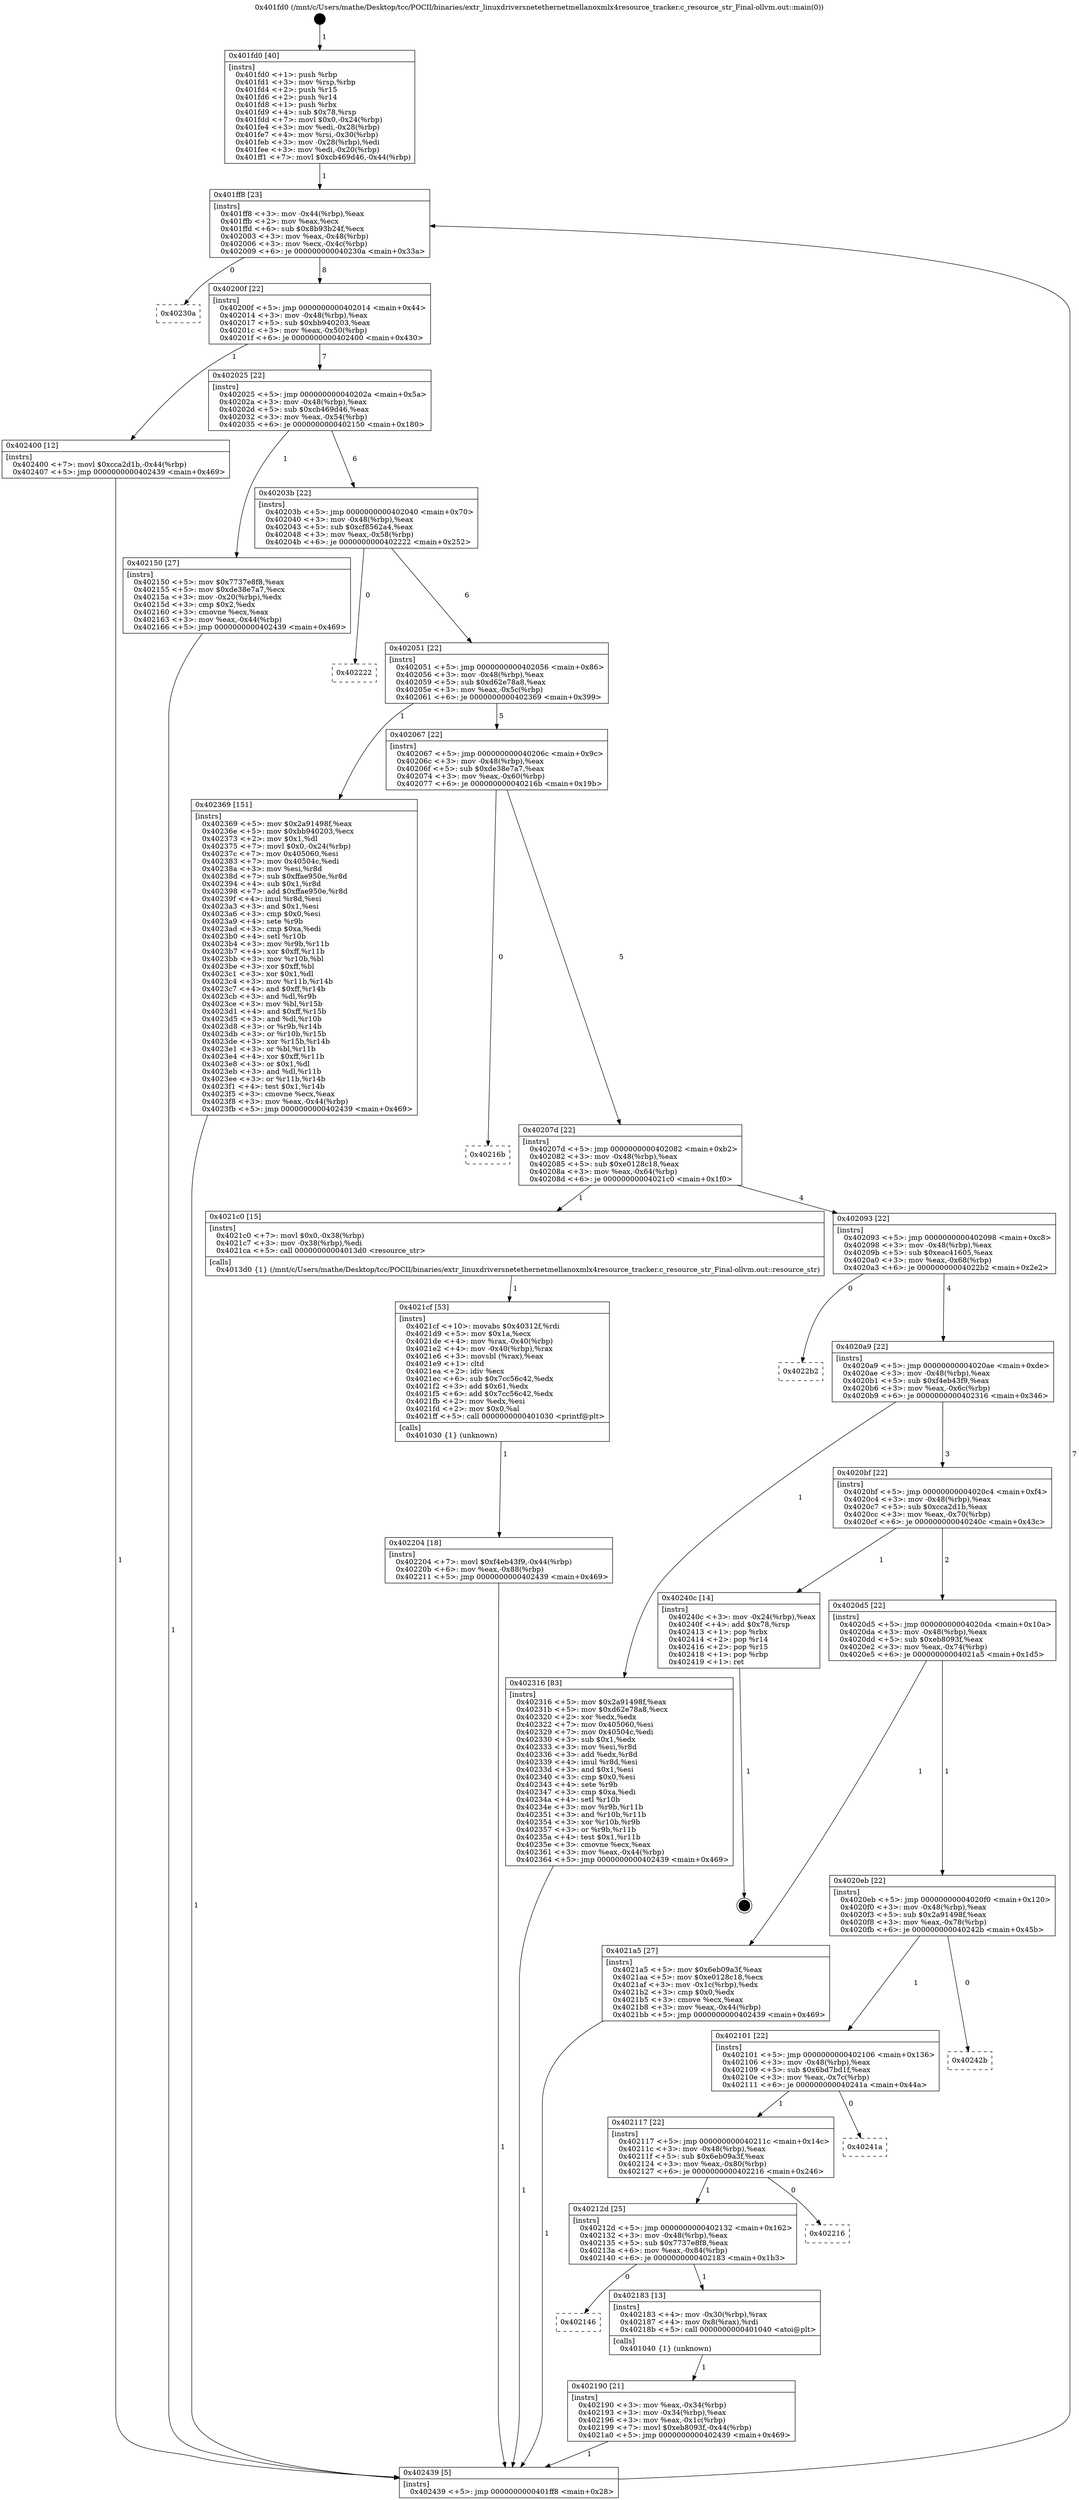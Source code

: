 digraph "0x401fd0" {
  label = "0x401fd0 (/mnt/c/Users/mathe/Desktop/tcc/POCII/binaries/extr_linuxdriversnetethernetmellanoxmlx4resource_tracker.c_resource_str_Final-ollvm.out::main(0))"
  labelloc = "t"
  node[shape=record]

  Entry [label="",width=0.3,height=0.3,shape=circle,fillcolor=black,style=filled]
  "0x401ff8" [label="{
     0x401ff8 [23]\l
     | [instrs]\l
     &nbsp;&nbsp;0x401ff8 \<+3\>: mov -0x44(%rbp),%eax\l
     &nbsp;&nbsp;0x401ffb \<+2\>: mov %eax,%ecx\l
     &nbsp;&nbsp;0x401ffd \<+6\>: sub $0x8b93b24f,%ecx\l
     &nbsp;&nbsp;0x402003 \<+3\>: mov %eax,-0x48(%rbp)\l
     &nbsp;&nbsp;0x402006 \<+3\>: mov %ecx,-0x4c(%rbp)\l
     &nbsp;&nbsp;0x402009 \<+6\>: je 000000000040230a \<main+0x33a\>\l
  }"]
  "0x40230a" [label="{
     0x40230a\l
  }", style=dashed]
  "0x40200f" [label="{
     0x40200f [22]\l
     | [instrs]\l
     &nbsp;&nbsp;0x40200f \<+5\>: jmp 0000000000402014 \<main+0x44\>\l
     &nbsp;&nbsp;0x402014 \<+3\>: mov -0x48(%rbp),%eax\l
     &nbsp;&nbsp;0x402017 \<+5\>: sub $0xbb940203,%eax\l
     &nbsp;&nbsp;0x40201c \<+3\>: mov %eax,-0x50(%rbp)\l
     &nbsp;&nbsp;0x40201f \<+6\>: je 0000000000402400 \<main+0x430\>\l
  }"]
  Exit [label="",width=0.3,height=0.3,shape=circle,fillcolor=black,style=filled,peripheries=2]
  "0x402400" [label="{
     0x402400 [12]\l
     | [instrs]\l
     &nbsp;&nbsp;0x402400 \<+7\>: movl $0xcca2d1b,-0x44(%rbp)\l
     &nbsp;&nbsp;0x402407 \<+5\>: jmp 0000000000402439 \<main+0x469\>\l
  }"]
  "0x402025" [label="{
     0x402025 [22]\l
     | [instrs]\l
     &nbsp;&nbsp;0x402025 \<+5\>: jmp 000000000040202a \<main+0x5a\>\l
     &nbsp;&nbsp;0x40202a \<+3\>: mov -0x48(%rbp),%eax\l
     &nbsp;&nbsp;0x40202d \<+5\>: sub $0xcb469d46,%eax\l
     &nbsp;&nbsp;0x402032 \<+3\>: mov %eax,-0x54(%rbp)\l
     &nbsp;&nbsp;0x402035 \<+6\>: je 0000000000402150 \<main+0x180\>\l
  }"]
  "0x402204" [label="{
     0x402204 [18]\l
     | [instrs]\l
     &nbsp;&nbsp;0x402204 \<+7\>: movl $0xf4eb43f9,-0x44(%rbp)\l
     &nbsp;&nbsp;0x40220b \<+6\>: mov %eax,-0x88(%rbp)\l
     &nbsp;&nbsp;0x402211 \<+5\>: jmp 0000000000402439 \<main+0x469\>\l
  }"]
  "0x402150" [label="{
     0x402150 [27]\l
     | [instrs]\l
     &nbsp;&nbsp;0x402150 \<+5\>: mov $0x7737e8f8,%eax\l
     &nbsp;&nbsp;0x402155 \<+5\>: mov $0xde38e7a7,%ecx\l
     &nbsp;&nbsp;0x40215a \<+3\>: mov -0x20(%rbp),%edx\l
     &nbsp;&nbsp;0x40215d \<+3\>: cmp $0x2,%edx\l
     &nbsp;&nbsp;0x402160 \<+3\>: cmovne %ecx,%eax\l
     &nbsp;&nbsp;0x402163 \<+3\>: mov %eax,-0x44(%rbp)\l
     &nbsp;&nbsp;0x402166 \<+5\>: jmp 0000000000402439 \<main+0x469\>\l
  }"]
  "0x40203b" [label="{
     0x40203b [22]\l
     | [instrs]\l
     &nbsp;&nbsp;0x40203b \<+5\>: jmp 0000000000402040 \<main+0x70\>\l
     &nbsp;&nbsp;0x402040 \<+3\>: mov -0x48(%rbp),%eax\l
     &nbsp;&nbsp;0x402043 \<+5\>: sub $0xcf8562a4,%eax\l
     &nbsp;&nbsp;0x402048 \<+3\>: mov %eax,-0x58(%rbp)\l
     &nbsp;&nbsp;0x40204b \<+6\>: je 0000000000402222 \<main+0x252\>\l
  }"]
  "0x402439" [label="{
     0x402439 [5]\l
     | [instrs]\l
     &nbsp;&nbsp;0x402439 \<+5\>: jmp 0000000000401ff8 \<main+0x28\>\l
  }"]
  "0x401fd0" [label="{
     0x401fd0 [40]\l
     | [instrs]\l
     &nbsp;&nbsp;0x401fd0 \<+1\>: push %rbp\l
     &nbsp;&nbsp;0x401fd1 \<+3\>: mov %rsp,%rbp\l
     &nbsp;&nbsp;0x401fd4 \<+2\>: push %r15\l
     &nbsp;&nbsp;0x401fd6 \<+2\>: push %r14\l
     &nbsp;&nbsp;0x401fd8 \<+1\>: push %rbx\l
     &nbsp;&nbsp;0x401fd9 \<+4\>: sub $0x78,%rsp\l
     &nbsp;&nbsp;0x401fdd \<+7\>: movl $0x0,-0x24(%rbp)\l
     &nbsp;&nbsp;0x401fe4 \<+3\>: mov %edi,-0x28(%rbp)\l
     &nbsp;&nbsp;0x401fe7 \<+4\>: mov %rsi,-0x30(%rbp)\l
     &nbsp;&nbsp;0x401feb \<+3\>: mov -0x28(%rbp),%edi\l
     &nbsp;&nbsp;0x401fee \<+3\>: mov %edi,-0x20(%rbp)\l
     &nbsp;&nbsp;0x401ff1 \<+7\>: movl $0xcb469d46,-0x44(%rbp)\l
  }"]
  "0x4021cf" [label="{
     0x4021cf [53]\l
     | [instrs]\l
     &nbsp;&nbsp;0x4021cf \<+10\>: movabs $0x40312f,%rdi\l
     &nbsp;&nbsp;0x4021d9 \<+5\>: mov $0x1a,%ecx\l
     &nbsp;&nbsp;0x4021de \<+4\>: mov %rax,-0x40(%rbp)\l
     &nbsp;&nbsp;0x4021e2 \<+4\>: mov -0x40(%rbp),%rax\l
     &nbsp;&nbsp;0x4021e6 \<+3\>: movsbl (%rax),%eax\l
     &nbsp;&nbsp;0x4021e9 \<+1\>: cltd\l
     &nbsp;&nbsp;0x4021ea \<+2\>: idiv %ecx\l
     &nbsp;&nbsp;0x4021ec \<+6\>: sub $0x7cc56c42,%edx\l
     &nbsp;&nbsp;0x4021f2 \<+3\>: add $0x61,%edx\l
     &nbsp;&nbsp;0x4021f5 \<+6\>: add $0x7cc56c42,%edx\l
     &nbsp;&nbsp;0x4021fb \<+2\>: mov %edx,%esi\l
     &nbsp;&nbsp;0x4021fd \<+2\>: mov $0x0,%al\l
     &nbsp;&nbsp;0x4021ff \<+5\>: call 0000000000401030 \<printf@plt\>\l
     | [calls]\l
     &nbsp;&nbsp;0x401030 \{1\} (unknown)\l
  }"]
  "0x402222" [label="{
     0x402222\l
  }", style=dashed]
  "0x402051" [label="{
     0x402051 [22]\l
     | [instrs]\l
     &nbsp;&nbsp;0x402051 \<+5\>: jmp 0000000000402056 \<main+0x86\>\l
     &nbsp;&nbsp;0x402056 \<+3\>: mov -0x48(%rbp),%eax\l
     &nbsp;&nbsp;0x402059 \<+5\>: sub $0xd62e78a8,%eax\l
     &nbsp;&nbsp;0x40205e \<+3\>: mov %eax,-0x5c(%rbp)\l
     &nbsp;&nbsp;0x402061 \<+6\>: je 0000000000402369 \<main+0x399\>\l
  }"]
  "0x402190" [label="{
     0x402190 [21]\l
     | [instrs]\l
     &nbsp;&nbsp;0x402190 \<+3\>: mov %eax,-0x34(%rbp)\l
     &nbsp;&nbsp;0x402193 \<+3\>: mov -0x34(%rbp),%eax\l
     &nbsp;&nbsp;0x402196 \<+3\>: mov %eax,-0x1c(%rbp)\l
     &nbsp;&nbsp;0x402199 \<+7\>: movl $0xeb8093f,-0x44(%rbp)\l
     &nbsp;&nbsp;0x4021a0 \<+5\>: jmp 0000000000402439 \<main+0x469\>\l
  }"]
  "0x402369" [label="{
     0x402369 [151]\l
     | [instrs]\l
     &nbsp;&nbsp;0x402369 \<+5\>: mov $0x2a91498f,%eax\l
     &nbsp;&nbsp;0x40236e \<+5\>: mov $0xbb940203,%ecx\l
     &nbsp;&nbsp;0x402373 \<+2\>: mov $0x1,%dl\l
     &nbsp;&nbsp;0x402375 \<+7\>: movl $0x0,-0x24(%rbp)\l
     &nbsp;&nbsp;0x40237c \<+7\>: mov 0x405060,%esi\l
     &nbsp;&nbsp;0x402383 \<+7\>: mov 0x40504c,%edi\l
     &nbsp;&nbsp;0x40238a \<+3\>: mov %esi,%r8d\l
     &nbsp;&nbsp;0x40238d \<+7\>: sub $0xffae950e,%r8d\l
     &nbsp;&nbsp;0x402394 \<+4\>: sub $0x1,%r8d\l
     &nbsp;&nbsp;0x402398 \<+7\>: add $0xffae950e,%r8d\l
     &nbsp;&nbsp;0x40239f \<+4\>: imul %r8d,%esi\l
     &nbsp;&nbsp;0x4023a3 \<+3\>: and $0x1,%esi\l
     &nbsp;&nbsp;0x4023a6 \<+3\>: cmp $0x0,%esi\l
     &nbsp;&nbsp;0x4023a9 \<+4\>: sete %r9b\l
     &nbsp;&nbsp;0x4023ad \<+3\>: cmp $0xa,%edi\l
     &nbsp;&nbsp;0x4023b0 \<+4\>: setl %r10b\l
     &nbsp;&nbsp;0x4023b4 \<+3\>: mov %r9b,%r11b\l
     &nbsp;&nbsp;0x4023b7 \<+4\>: xor $0xff,%r11b\l
     &nbsp;&nbsp;0x4023bb \<+3\>: mov %r10b,%bl\l
     &nbsp;&nbsp;0x4023be \<+3\>: xor $0xff,%bl\l
     &nbsp;&nbsp;0x4023c1 \<+3\>: xor $0x1,%dl\l
     &nbsp;&nbsp;0x4023c4 \<+3\>: mov %r11b,%r14b\l
     &nbsp;&nbsp;0x4023c7 \<+4\>: and $0xff,%r14b\l
     &nbsp;&nbsp;0x4023cb \<+3\>: and %dl,%r9b\l
     &nbsp;&nbsp;0x4023ce \<+3\>: mov %bl,%r15b\l
     &nbsp;&nbsp;0x4023d1 \<+4\>: and $0xff,%r15b\l
     &nbsp;&nbsp;0x4023d5 \<+3\>: and %dl,%r10b\l
     &nbsp;&nbsp;0x4023d8 \<+3\>: or %r9b,%r14b\l
     &nbsp;&nbsp;0x4023db \<+3\>: or %r10b,%r15b\l
     &nbsp;&nbsp;0x4023de \<+3\>: xor %r15b,%r14b\l
     &nbsp;&nbsp;0x4023e1 \<+3\>: or %bl,%r11b\l
     &nbsp;&nbsp;0x4023e4 \<+4\>: xor $0xff,%r11b\l
     &nbsp;&nbsp;0x4023e8 \<+3\>: or $0x1,%dl\l
     &nbsp;&nbsp;0x4023eb \<+3\>: and %dl,%r11b\l
     &nbsp;&nbsp;0x4023ee \<+3\>: or %r11b,%r14b\l
     &nbsp;&nbsp;0x4023f1 \<+4\>: test $0x1,%r14b\l
     &nbsp;&nbsp;0x4023f5 \<+3\>: cmovne %ecx,%eax\l
     &nbsp;&nbsp;0x4023f8 \<+3\>: mov %eax,-0x44(%rbp)\l
     &nbsp;&nbsp;0x4023fb \<+5\>: jmp 0000000000402439 \<main+0x469\>\l
  }"]
  "0x402067" [label="{
     0x402067 [22]\l
     | [instrs]\l
     &nbsp;&nbsp;0x402067 \<+5\>: jmp 000000000040206c \<main+0x9c\>\l
     &nbsp;&nbsp;0x40206c \<+3\>: mov -0x48(%rbp),%eax\l
     &nbsp;&nbsp;0x40206f \<+5\>: sub $0xde38e7a7,%eax\l
     &nbsp;&nbsp;0x402074 \<+3\>: mov %eax,-0x60(%rbp)\l
     &nbsp;&nbsp;0x402077 \<+6\>: je 000000000040216b \<main+0x19b\>\l
  }"]
  "0x402146" [label="{
     0x402146\l
  }", style=dashed]
  "0x40216b" [label="{
     0x40216b\l
  }", style=dashed]
  "0x40207d" [label="{
     0x40207d [22]\l
     | [instrs]\l
     &nbsp;&nbsp;0x40207d \<+5\>: jmp 0000000000402082 \<main+0xb2\>\l
     &nbsp;&nbsp;0x402082 \<+3\>: mov -0x48(%rbp),%eax\l
     &nbsp;&nbsp;0x402085 \<+5\>: sub $0xe0128c18,%eax\l
     &nbsp;&nbsp;0x40208a \<+3\>: mov %eax,-0x64(%rbp)\l
     &nbsp;&nbsp;0x40208d \<+6\>: je 00000000004021c0 \<main+0x1f0\>\l
  }"]
  "0x402183" [label="{
     0x402183 [13]\l
     | [instrs]\l
     &nbsp;&nbsp;0x402183 \<+4\>: mov -0x30(%rbp),%rax\l
     &nbsp;&nbsp;0x402187 \<+4\>: mov 0x8(%rax),%rdi\l
     &nbsp;&nbsp;0x40218b \<+5\>: call 0000000000401040 \<atoi@plt\>\l
     | [calls]\l
     &nbsp;&nbsp;0x401040 \{1\} (unknown)\l
  }"]
  "0x4021c0" [label="{
     0x4021c0 [15]\l
     | [instrs]\l
     &nbsp;&nbsp;0x4021c0 \<+7\>: movl $0x0,-0x38(%rbp)\l
     &nbsp;&nbsp;0x4021c7 \<+3\>: mov -0x38(%rbp),%edi\l
     &nbsp;&nbsp;0x4021ca \<+5\>: call 00000000004013d0 \<resource_str\>\l
     | [calls]\l
     &nbsp;&nbsp;0x4013d0 \{1\} (/mnt/c/Users/mathe/Desktop/tcc/POCII/binaries/extr_linuxdriversnetethernetmellanoxmlx4resource_tracker.c_resource_str_Final-ollvm.out::resource_str)\l
  }"]
  "0x402093" [label="{
     0x402093 [22]\l
     | [instrs]\l
     &nbsp;&nbsp;0x402093 \<+5\>: jmp 0000000000402098 \<main+0xc8\>\l
     &nbsp;&nbsp;0x402098 \<+3\>: mov -0x48(%rbp),%eax\l
     &nbsp;&nbsp;0x40209b \<+5\>: sub $0xeac41605,%eax\l
     &nbsp;&nbsp;0x4020a0 \<+3\>: mov %eax,-0x68(%rbp)\l
     &nbsp;&nbsp;0x4020a3 \<+6\>: je 00000000004022b2 \<main+0x2e2\>\l
  }"]
  "0x40212d" [label="{
     0x40212d [25]\l
     | [instrs]\l
     &nbsp;&nbsp;0x40212d \<+5\>: jmp 0000000000402132 \<main+0x162\>\l
     &nbsp;&nbsp;0x402132 \<+3\>: mov -0x48(%rbp),%eax\l
     &nbsp;&nbsp;0x402135 \<+5\>: sub $0x7737e8f8,%eax\l
     &nbsp;&nbsp;0x40213a \<+6\>: mov %eax,-0x84(%rbp)\l
     &nbsp;&nbsp;0x402140 \<+6\>: je 0000000000402183 \<main+0x1b3\>\l
  }"]
  "0x4022b2" [label="{
     0x4022b2\l
  }", style=dashed]
  "0x4020a9" [label="{
     0x4020a9 [22]\l
     | [instrs]\l
     &nbsp;&nbsp;0x4020a9 \<+5\>: jmp 00000000004020ae \<main+0xde\>\l
     &nbsp;&nbsp;0x4020ae \<+3\>: mov -0x48(%rbp),%eax\l
     &nbsp;&nbsp;0x4020b1 \<+5\>: sub $0xf4eb43f9,%eax\l
     &nbsp;&nbsp;0x4020b6 \<+3\>: mov %eax,-0x6c(%rbp)\l
     &nbsp;&nbsp;0x4020b9 \<+6\>: je 0000000000402316 \<main+0x346\>\l
  }"]
  "0x402216" [label="{
     0x402216\l
  }", style=dashed]
  "0x402316" [label="{
     0x402316 [83]\l
     | [instrs]\l
     &nbsp;&nbsp;0x402316 \<+5\>: mov $0x2a91498f,%eax\l
     &nbsp;&nbsp;0x40231b \<+5\>: mov $0xd62e78a8,%ecx\l
     &nbsp;&nbsp;0x402320 \<+2\>: xor %edx,%edx\l
     &nbsp;&nbsp;0x402322 \<+7\>: mov 0x405060,%esi\l
     &nbsp;&nbsp;0x402329 \<+7\>: mov 0x40504c,%edi\l
     &nbsp;&nbsp;0x402330 \<+3\>: sub $0x1,%edx\l
     &nbsp;&nbsp;0x402333 \<+3\>: mov %esi,%r8d\l
     &nbsp;&nbsp;0x402336 \<+3\>: add %edx,%r8d\l
     &nbsp;&nbsp;0x402339 \<+4\>: imul %r8d,%esi\l
     &nbsp;&nbsp;0x40233d \<+3\>: and $0x1,%esi\l
     &nbsp;&nbsp;0x402340 \<+3\>: cmp $0x0,%esi\l
     &nbsp;&nbsp;0x402343 \<+4\>: sete %r9b\l
     &nbsp;&nbsp;0x402347 \<+3\>: cmp $0xa,%edi\l
     &nbsp;&nbsp;0x40234a \<+4\>: setl %r10b\l
     &nbsp;&nbsp;0x40234e \<+3\>: mov %r9b,%r11b\l
     &nbsp;&nbsp;0x402351 \<+3\>: and %r10b,%r11b\l
     &nbsp;&nbsp;0x402354 \<+3\>: xor %r10b,%r9b\l
     &nbsp;&nbsp;0x402357 \<+3\>: or %r9b,%r11b\l
     &nbsp;&nbsp;0x40235a \<+4\>: test $0x1,%r11b\l
     &nbsp;&nbsp;0x40235e \<+3\>: cmovne %ecx,%eax\l
     &nbsp;&nbsp;0x402361 \<+3\>: mov %eax,-0x44(%rbp)\l
     &nbsp;&nbsp;0x402364 \<+5\>: jmp 0000000000402439 \<main+0x469\>\l
  }"]
  "0x4020bf" [label="{
     0x4020bf [22]\l
     | [instrs]\l
     &nbsp;&nbsp;0x4020bf \<+5\>: jmp 00000000004020c4 \<main+0xf4\>\l
     &nbsp;&nbsp;0x4020c4 \<+3\>: mov -0x48(%rbp),%eax\l
     &nbsp;&nbsp;0x4020c7 \<+5\>: sub $0xcca2d1b,%eax\l
     &nbsp;&nbsp;0x4020cc \<+3\>: mov %eax,-0x70(%rbp)\l
     &nbsp;&nbsp;0x4020cf \<+6\>: je 000000000040240c \<main+0x43c\>\l
  }"]
  "0x402117" [label="{
     0x402117 [22]\l
     | [instrs]\l
     &nbsp;&nbsp;0x402117 \<+5\>: jmp 000000000040211c \<main+0x14c\>\l
     &nbsp;&nbsp;0x40211c \<+3\>: mov -0x48(%rbp),%eax\l
     &nbsp;&nbsp;0x40211f \<+5\>: sub $0x6eb09a3f,%eax\l
     &nbsp;&nbsp;0x402124 \<+3\>: mov %eax,-0x80(%rbp)\l
     &nbsp;&nbsp;0x402127 \<+6\>: je 0000000000402216 \<main+0x246\>\l
  }"]
  "0x40240c" [label="{
     0x40240c [14]\l
     | [instrs]\l
     &nbsp;&nbsp;0x40240c \<+3\>: mov -0x24(%rbp),%eax\l
     &nbsp;&nbsp;0x40240f \<+4\>: add $0x78,%rsp\l
     &nbsp;&nbsp;0x402413 \<+1\>: pop %rbx\l
     &nbsp;&nbsp;0x402414 \<+2\>: pop %r14\l
     &nbsp;&nbsp;0x402416 \<+2\>: pop %r15\l
     &nbsp;&nbsp;0x402418 \<+1\>: pop %rbp\l
     &nbsp;&nbsp;0x402419 \<+1\>: ret\l
  }"]
  "0x4020d5" [label="{
     0x4020d5 [22]\l
     | [instrs]\l
     &nbsp;&nbsp;0x4020d5 \<+5\>: jmp 00000000004020da \<main+0x10a\>\l
     &nbsp;&nbsp;0x4020da \<+3\>: mov -0x48(%rbp),%eax\l
     &nbsp;&nbsp;0x4020dd \<+5\>: sub $0xeb8093f,%eax\l
     &nbsp;&nbsp;0x4020e2 \<+3\>: mov %eax,-0x74(%rbp)\l
     &nbsp;&nbsp;0x4020e5 \<+6\>: je 00000000004021a5 \<main+0x1d5\>\l
  }"]
  "0x40241a" [label="{
     0x40241a\l
  }", style=dashed]
  "0x4021a5" [label="{
     0x4021a5 [27]\l
     | [instrs]\l
     &nbsp;&nbsp;0x4021a5 \<+5\>: mov $0x6eb09a3f,%eax\l
     &nbsp;&nbsp;0x4021aa \<+5\>: mov $0xe0128c18,%ecx\l
     &nbsp;&nbsp;0x4021af \<+3\>: mov -0x1c(%rbp),%edx\l
     &nbsp;&nbsp;0x4021b2 \<+3\>: cmp $0x0,%edx\l
     &nbsp;&nbsp;0x4021b5 \<+3\>: cmove %ecx,%eax\l
     &nbsp;&nbsp;0x4021b8 \<+3\>: mov %eax,-0x44(%rbp)\l
     &nbsp;&nbsp;0x4021bb \<+5\>: jmp 0000000000402439 \<main+0x469\>\l
  }"]
  "0x4020eb" [label="{
     0x4020eb [22]\l
     | [instrs]\l
     &nbsp;&nbsp;0x4020eb \<+5\>: jmp 00000000004020f0 \<main+0x120\>\l
     &nbsp;&nbsp;0x4020f0 \<+3\>: mov -0x48(%rbp),%eax\l
     &nbsp;&nbsp;0x4020f3 \<+5\>: sub $0x2a91498f,%eax\l
     &nbsp;&nbsp;0x4020f8 \<+3\>: mov %eax,-0x78(%rbp)\l
     &nbsp;&nbsp;0x4020fb \<+6\>: je 000000000040242b \<main+0x45b\>\l
  }"]
  "0x402101" [label="{
     0x402101 [22]\l
     | [instrs]\l
     &nbsp;&nbsp;0x402101 \<+5\>: jmp 0000000000402106 \<main+0x136\>\l
     &nbsp;&nbsp;0x402106 \<+3\>: mov -0x48(%rbp),%eax\l
     &nbsp;&nbsp;0x402109 \<+5\>: sub $0x6bd7bd1f,%eax\l
     &nbsp;&nbsp;0x40210e \<+3\>: mov %eax,-0x7c(%rbp)\l
     &nbsp;&nbsp;0x402111 \<+6\>: je 000000000040241a \<main+0x44a\>\l
  }"]
  "0x40242b" [label="{
     0x40242b\l
  }", style=dashed]
  Entry -> "0x401fd0" [label=" 1"]
  "0x401ff8" -> "0x40230a" [label=" 0"]
  "0x401ff8" -> "0x40200f" [label=" 8"]
  "0x40240c" -> Exit [label=" 1"]
  "0x40200f" -> "0x402400" [label=" 1"]
  "0x40200f" -> "0x402025" [label=" 7"]
  "0x402400" -> "0x402439" [label=" 1"]
  "0x402025" -> "0x402150" [label=" 1"]
  "0x402025" -> "0x40203b" [label=" 6"]
  "0x402150" -> "0x402439" [label=" 1"]
  "0x401fd0" -> "0x401ff8" [label=" 1"]
  "0x402439" -> "0x401ff8" [label=" 7"]
  "0x402369" -> "0x402439" [label=" 1"]
  "0x40203b" -> "0x402222" [label=" 0"]
  "0x40203b" -> "0x402051" [label=" 6"]
  "0x402316" -> "0x402439" [label=" 1"]
  "0x402051" -> "0x402369" [label=" 1"]
  "0x402051" -> "0x402067" [label=" 5"]
  "0x402204" -> "0x402439" [label=" 1"]
  "0x402067" -> "0x40216b" [label=" 0"]
  "0x402067" -> "0x40207d" [label=" 5"]
  "0x4021cf" -> "0x402204" [label=" 1"]
  "0x40207d" -> "0x4021c0" [label=" 1"]
  "0x40207d" -> "0x402093" [label=" 4"]
  "0x4021c0" -> "0x4021cf" [label=" 1"]
  "0x402093" -> "0x4022b2" [label=" 0"]
  "0x402093" -> "0x4020a9" [label=" 4"]
  "0x402190" -> "0x402439" [label=" 1"]
  "0x4020a9" -> "0x402316" [label=" 1"]
  "0x4020a9" -> "0x4020bf" [label=" 3"]
  "0x402183" -> "0x402190" [label=" 1"]
  "0x4020bf" -> "0x40240c" [label=" 1"]
  "0x4020bf" -> "0x4020d5" [label=" 2"]
  "0x40212d" -> "0x402183" [label=" 1"]
  "0x4020d5" -> "0x4021a5" [label=" 1"]
  "0x4020d5" -> "0x4020eb" [label=" 1"]
  "0x4021a5" -> "0x402439" [label=" 1"]
  "0x4020eb" -> "0x40242b" [label=" 0"]
  "0x4020eb" -> "0x402101" [label=" 1"]
  "0x402117" -> "0x40212d" [label=" 1"]
  "0x402101" -> "0x40241a" [label=" 0"]
  "0x402101" -> "0x402117" [label=" 1"]
  "0x40212d" -> "0x402146" [label=" 0"]
  "0x402117" -> "0x402216" [label=" 0"]
}
